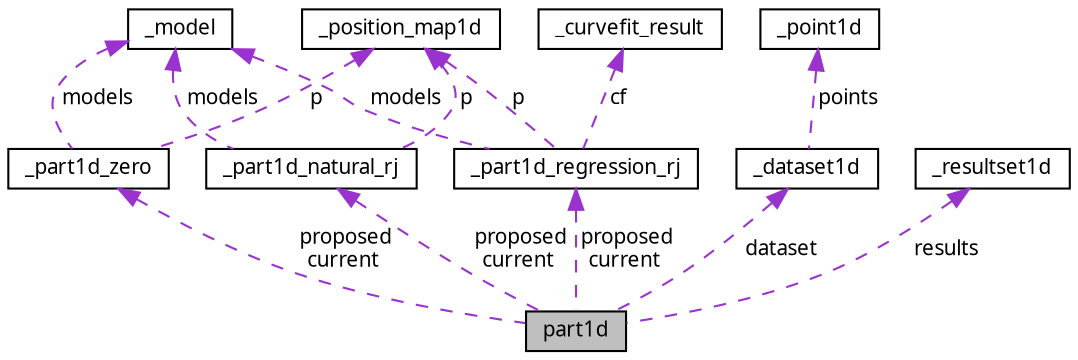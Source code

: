 digraph "part1d"
{
  edge [fontname="FreeSans.ttf",fontsize="10",labelfontname="FreeSans.ttf",labelfontsize="10"];
  node [fontname="FreeSans.ttf",fontsize="10",shape=record];
  Node1 [label="part1d",height=0.2,width=0.4,color="black", fillcolor="grey75", style="filled", fontcolor="black"];
  Node2 -> Node1 [dir="back",color="darkorchid3",fontsize="10",style="dashed",label=" proposed\ncurrent" ,fontname="FreeSans.ttf"];
  Node2 [label="_part1d_zero",height=0.2,width=0.4,color="black", fillcolor="white", style="filled",URL="$struct__part1d__zero.html"];
  Node3 -> Node2 [dir="back",color="darkorchid3",fontsize="10",style="dashed",label=" models" ,fontname="FreeSans.ttf"];
  Node3 [label="_model",height=0.2,width=0.4,color="black", fillcolor="white", style="filled",URL="$struct__model.html"];
  Node4 -> Node2 [dir="back",color="darkorchid3",fontsize="10",style="dashed",label=" p" ,fontname="FreeSans.ttf"];
  Node4 [label="_position_map1d",height=0.2,width=0.4,color="black", fillcolor="white", style="filled",URL="$struct__position__map1d.html"];
  Node5 -> Node1 [dir="back",color="darkorchid3",fontsize="10",style="dashed",label=" proposed\ncurrent" ,fontname="FreeSans.ttf"];
  Node5 [label="_part1d_natural_rj",height=0.2,width=0.4,color="black", fillcolor="white", style="filled",URL="$struct__part1d__natural__rj.html"];
  Node3 -> Node5 [dir="back",color="darkorchid3",fontsize="10",style="dashed",label=" models" ,fontname="FreeSans.ttf"];
  Node4 -> Node5 [dir="back",color="darkorchid3",fontsize="10",style="dashed",label=" p" ,fontname="FreeSans.ttf"];
  Node6 -> Node1 [dir="back",color="darkorchid3",fontsize="10",style="dashed",label=" dataset" ,fontname="FreeSans.ttf"];
  Node6 [label="_dataset1d",height=0.2,width=0.4,color="black", fillcolor="white", style="filled",URL="$struct__dataset1d.html"];
  Node7 -> Node6 [dir="back",color="darkorchid3",fontsize="10",style="dashed",label=" points" ,fontname="FreeSans.ttf"];
  Node7 [label="_point1d",height=0.2,width=0.4,color="black", fillcolor="white", style="filled",URL="$struct__point1d.html"];
  Node8 -> Node1 [dir="back",color="darkorchid3",fontsize="10",style="dashed",label=" proposed\ncurrent" ,fontname="FreeSans.ttf"];
  Node8 [label="_part1d_regression_rj",height=0.2,width=0.4,color="black", fillcolor="white", style="filled",URL="$struct__part1d__regression__rj.html"];
  Node3 -> Node8 [dir="back",color="darkorchid3",fontsize="10",style="dashed",label=" models" ,fontname="FreeSans.ttf"];
  Node9 -> Node8 [dir="back",color="darkorchid3",fontsize="10",style="dashed",label=" cf" ,fontname="FreeSans.ttf"];
  Node9 [label="_curvefit_result",height=0.2,width=0.4,color="black", fillcolor="white", style="filled",URL="$struct__curvefit__result.html"];
  Node4 -> Node8 [dir="back",color="darkorchid3",fontsize="10",style="dashed",label=" p" ,fontname="FreeSans.ttf"];
  Node10 -> Node1 [dir="back",color="darkorchid3",fontsize="10",style="dashed",label=" results" ,fontname="FreeSans.ttf"];
  Node10 [label="_resultset1d",height=0.2,width=0.4,color="black", fillcolor="white", style="filled",URL="$struct__resultset1d.html"];
}
